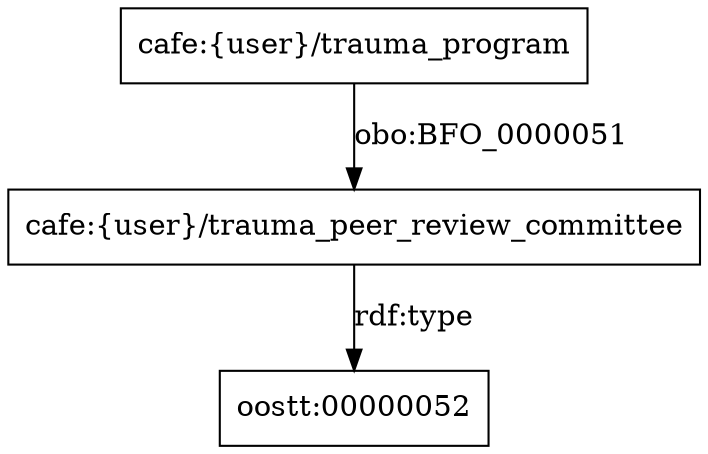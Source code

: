 digraph g { node [shape=rectangle];
"cafe:{user}/trauma_program" -> "cafe:{user}/trauma_peer_review_committee" [label="obo:BFO_0000051"]
"cafe:{user}/trauma_peer_review_committee" -> "oostt:00000052" [label="rdf:type"]
}